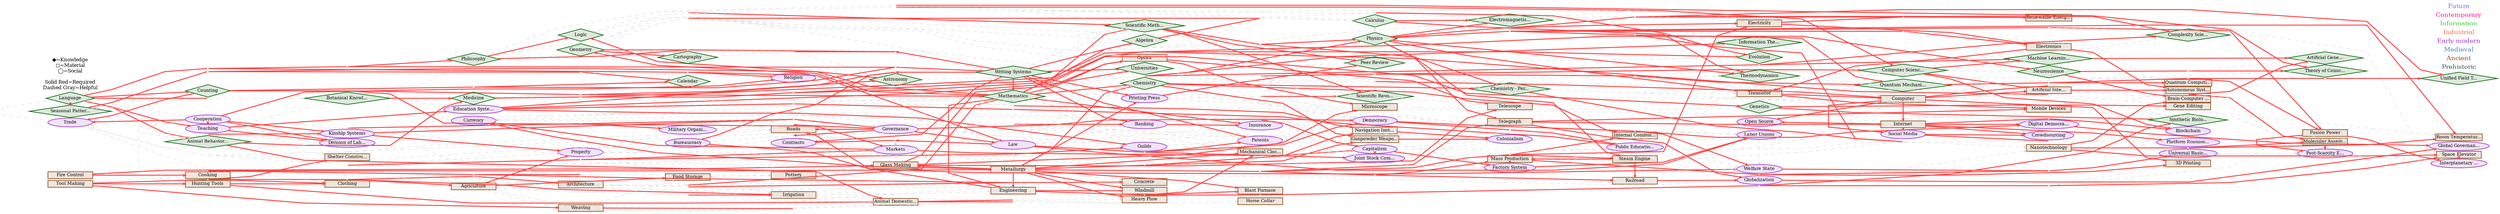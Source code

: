 digraph TechTree {
  rankdir=LR;
  ranksep=1.2;
  nodesep=0.02;
  node [fontsize=7 width=1.0 height=0.15 margin="0.01,0.01"];
  edge [arrowsize=0.3];
  concentrate=true;
  overlap=false;
  splines=polyline;

  { rank=same; "language"; "tool-making"; "trade"; "seasonal-patterns"; "fire-control"; }
  { rank=same; "cooperation"; "counting"; "hunting-tools"; "teaching"; "animal-behavior"; }
  { rank=same; "clothing"; "division-of-labor"; "botanical-knowledge"; "shelter-construction"; "kinship-systems"; }
  { rank=same; "cooking"; }
  { rank=same; "mathematics"; "metallurgy"; "law"; "writing-systems"; "engineering"; }
  { rank=same; "currency"; "philosophy"; "agriculture"; "education-systems"; "medicine"; }
  { rank=same; "glass-making"; "governance"; "astronomy"; "animal-domestication"; "markets"; }
  { rank=same; "geometry"; "architecture"; "property"; "logic"; "weaving"; }
  { rank=same; "bureaucracy"; "cartography"; "food-storage"; "military-organization"; "calendar"; }
  { rank=same; "pottery"; "religion"; "irrigation"; "contracts"; "roads"; }
  { rank=same; "concrete"; }
  { rank=same; "scientific-method"; "optics"; "printing-press"; "chemistry"; "windmill"; }
  { rank=same; "banking"; "universities"; "heavy-plow"; "guilds"; "algebra"; }
  { rank=same; "mechanical-clock"; "insurance"; "horse-collar"; "patents"; "blast-furnace"; }
  { rank=same; "physics"; "navigation-instruments"; "democracy"; "calculus"; "microscope"; }
  { rank=same; "capitalism"; "scientific-revolution"; "gunpowder-weapons"; "joint-stock-company"; "peer-review"; }
  { rank=same; "telescope"; "colonialism"; }
  { rank=same; "chemistry-periodic-table"; "mass-production"; "factory-system"; "electromagnetism"; "telegraph"; }
  { rank=same; "welfare-state"; "thermodynamics"; "electricity"; "labor-unions"; "evolution"; }
  { rank=same; "steam-engine"; "public-education"; "railroad"; "internal-combustion"; }
  { rank=same; "computer-science"; "computer"; "social-media"; "quantum-mechanics"; "internet"; }
  { rank=same; "globalization"; "genetics"; "transistor"; "open-source"; "information-theory"; }
  { rank=same; "electronics"; "crowdsourcing"; "mobile-devices"; "renewable-energy"; }
  { rank=same; "neuroscience"; "artificial-intelligence"; "digital-democracy"; "machine-learning"; "nanotechnology"; }
  { rank=same; "universal-basic-income"; "complexity-science"; "quantum-computing"; "platform-economy"; "synthetic-biology"; }
  { rank=same; "gene-editing"; "blockchain"; "3d-printing"; "autonomous-systems"; }
  { rank=same; "theory-of-consciousness"; "fusion-power"; "post-scarcity-economics"; "artificial-general-intelligence"; "molecular-assembly"; }
  { rank=same; "global-governance"; "unified-field-theory"; "space-elevator"; "interplanetary-society"; "room-temperature-superconductor"; }
  { rank=same; "brain-computer-interface"; }

  // Era labels at bottom
  "prehistoric_era" [label="Prehistoric" shape=plaintext fontsize=10 fontcolor="#2F4F4F" fontweight=bold];
  "ancient_era" [label="Ancient" shape=plaintext fontsize=10 fontcolor="#8B4513" fontweight=bold];
  "medieval_era" [label="Medieval" shape=plaintext fontsize=10 fontcolor="#4682B4" fontweight=bold];
  "early-modern_era" [label="Early modern" shape=plaintext fontsize=10 fontcolor="#9932CC" fontweight=bold];
  "industrial_era" [label="Industrial" shape=plaintext fontsize=10 fontcolor="#FF6347" fontweight=bold];
  "information_era" [label="Information" shape=plaintext fontsize=10 fontcolor="#32CD32" fontweight=bold];
  "contemporary_era" [label="Contemporary" shape=plaintext fontsize=10 fontcolor="#FF1493" fontweight=bold];
  "future_era" [label="Future" shape=plaintext fontsize=10 fontcolor="#7B68EE" fontweight=bold];
  { rank=max; "prehistoric_era"; "ancient_era"; "medieval_era"; "early-modern_era"; "industrial_era"; "information_era"; "contemporary_era"; "future_era"; }
  "writing-systems" [label="Writing Systems" shape=diamond color="#006400" fillcolor="#00640022" style=filled];
  "mathematics" [label="Mathematics" shape=diamond color="#006400" fillcolor="#00640022" style=filled];
  "calendar" [label="Calendar" shape=diamond color="#006400" fillcolor="#00640022" style=filled];
  "astronomy" [label="Astronomy" shape=diamond color="#006400" fillcolor="#00640022" style=filled];
  "geometry" [label="Geometry" shape=diamond color="#006400" fillcolor="#00640022" style=filled];
  "philosophy" [label="Philosophy" shape=diamond color="#006400" fillcolor="#00640022" style=filled];
  "logic" [label="Logic" shape=diamond color="#006400" fillcolor="#00640022" style=filled];
  "medicine" [label="Medicine" shape=diamond color="#006400" fillcolor="#00640022" style=filled];
  "cartography" [label="Cartography" shape=diamond color="#006400" fillcolor="#00640022" style=filled];
  "machine-learning" [label="Machine Learnin..." shape=diamond color="#006400" fillcolor="#00640022" style=filled];
  "complexity-science" [label="Complexity Scie..." shape=diamond color="#006400" fillcolor="#00640022" style=filled];
  "synthetic-biology" [label="Synthetic Biolo..." shape=diamond color="#006400" fillcolor="#00640022" style=filled];
  "neuroscience" [label="Neuroscience" shape=diamond color="#006400" fillcolor="#00640022" style=filled];
  "calculus" [label="Calculus" shape=diamond color="#006400" fillcolor="#00640022" style=filled];
  "physics" [label="Physics" shape=diamond color="#006400" fillcolor="#00640022" style=filled];
  "scientific-revolution" [label="Scientific Revo..." shape=diamond color="#006400" fillcolor="#00640022" style=filled];
  "peer-review" [label="Peer Review" shape=diamond color="#006400" fillcolor="#00640022" style=filled];
  "artificial-general-intelligence" [label="Artificial Gene..." shape=diamond color="#006400" fillcolor="#00640022" style=filled];
  "theory-of-consciousness" [label="Theory of Consc..." shape=diamond color="#006400" fillcolor="#00640022" style=filled];
  "unified-field-theory" [label="Unified Field T..." shape=diamond color="#006400" fillcolor="#00640022" style=filled];
  "thermodynamics" [label="Thermodynamics" shape=diamond color="#006400" fillcolor="#00640022" style=filled];
  "electromagnetism" [label="Electromagnetis..." shape=diamond color="#006400" fillcolor="#00640022" style=filled];
  "chemistry-periodic-table" [label="Chemistry - Per..." shape=diamond color="#006400" fillcolor="#00640022" style=filled];
  "evolution" [label="Evolution" shape=diamond color="#006400" fillcolor="#00640022" style=filled];
  "information-theory" [label="Information The..." shape=diamond color="#006400" fillcolor="#00640022" style=filled];
  "computer-science" [label="Computer Scienc..." shape=diamond color="#006400" fillcolor="#00640022" style=filled];
  "genetics" [label="Genetics" shape=diamond color="#006400" fillcolor="#00640022" style=filled];
  "quantum-mechanics" [label="Quantum Mechani..." shape=diamond color="#006400" fillcolor="#00640022" style=filled];
  "algebra" [label="Algebra" shape=diamond color="#006400" fillcolor="#00640022" style=filled];
  "chemistry" [label="Chemistry" shape=diamond color="#006400" fillcolor="#00640022" style=filled];
  "scientific-method" [label="Scientific Meth..." shape=diamond color="#006400" fillcolor="#00640022" style=filled];
  "universities" [label="Universities" shape=diamond color="#006400" fillcolor="#00640022" style=filled];
  "language" [label="Language" shape=diamond color="#006400" fillcolor="#00640022" style=filled];
  "counting" [label="Counting" shape=diamond color="#006400" fillcolor="#00640022" style=filled];
  "seasonal-patterns" [label="Seasonal Patter..." shape=diamond color="#006400" fillcolor="#00640022" style=filled];
  "botanical-knowledge" [label="Botanical Knowl..." shape=diamond color="#006400" fillcolor="#00640022" style=filled];
  "animal-behavior" [label="Animal Behavior..." shape=diamond color="#006400" fillcolor="#00640022" style=filled];
  "agriculture" [label="Agriculture" shape=box color="#8B4513" fillcolor="#8B451322" style=filled];
  "metallurgy" [label="Metallurgy" shape=box color="#8B4513" fillcolor="#8B451322" style=filled];
  "irrigation" [label="Irrigation" shape=box color="#8B4513" fillcolor="#8B451322" style=filled];
  "food-storage" [label="Food Storage" shape=box color="#8B4513" fillcolor="#8B451322" style=filled];
  "pottery" [label="Pottery" shape=box color="#8B4513" fillcolor="#8B451322" style=filled];
  "weaving" [label="Weaving" shape=box color="#8B4513" fillcolor="#8B451322" style=filled];
  "animal-domestication" [label="Animal Domestic..." shape=box color="#8B4513" fillcolor="#8B451322" style=filled];
  "architecture" [label="Architecture" shape=box color="#8B4513" fillcolor="#8B451322" style=filled];
  "engineering" [label="Engineering" shape=box color="#8B4513" fillcolor="#8B451322" style=filled];
  "glass-making" [label="Glass Making" shape=box color="#8B4513" fillcolor="#8B451322" style=filled];
  "concrete" [label="Concrete" shape=box color="#8B4513" fillcolor="#8B451322" style=filled];
  "roads" [label="Roads" shape=box color="#8B4513" fillcolor="#8B451322" style=filled];
  "artificial-intelligence" [label="Artificial Inte..." shape=box color="#8B4513" fillcolor="#8B451322" style=filled];
  "quantum-computing" [label="Quantum Computi..." shape=box color="#8B4513" fillcolor="#8B451322" style=filled];
  "gene-editing" [label="Gene Editing" shape=box color="#8B4513" fillcolor="#8B451322" style=filled];
  "nanotechnology" [label="Nanotechnology" shape=box color="#8B4513" fillcolor="#8B451322" style=filled];
  "3d-printing" [label="3D Printing" shape=box color="#8B4513" fillcolor="#8B451322" style=filled];
  "autonomous-systems" [label="Autonomous Syst..." shape=box color="#8B4513" fillcolor="#8B451322" style=filled];
  "gunpowder-weapons" [label="Gunpowder Weapo..." shape=box color="#8B4513" fillcolor="#8B451322" style=filled];
  "navigation-instruments" [label="Navigation Inst..." shape=box color="#8B4513" fillcolor="#8B451322" style=filled];
  "telescope" [label="Telescope" shape=box color="#8B4513" fillcolor="#8B451322" style=filled];
  "microscope" [label="Microscope" shape=box color="#8B4513" fillcolor="#8B451322" style=filled];
  "fusion-power" [label="Fusion Power" shape=box color="#8B4513" fillcolor="#8B451322" style=filled];
  "room-temperature-superconductor" [label="Room Temperatur..." shape=box color="#8B4513" fillcolor="#8B451322" style=filled];
  "brain-computer-interface" [label="Brain-Computer ..." shape=box color="#8B4513" fillcolor="#8B451322" style=filled];
  "molecular-assembly" [label="Molecular Assem..." shape=box color="#8B4513" fillcolor="#8B451322" style=filled];
  "space-elevator" [label="Space Elevator" shape=box color="#8B4513" fillcolor="#8B451322" style=filled];
  "steam-engine" [label="Steam Engine" shape=box color="#8B4513" fillcolor="#8B451322" style=filled];
  "railroad" [label="Railroad" shape=box color="#8B4513" fillcolor="#8B451322" style=filled];
  "telegraph" [label="Telegraph" shape=box color="#8B4513" fillcolor="#8B451322" style=filled];
  "electricity" [label="Electricity" shape=box color="#8B4513" fillcolor="#8B451322" style=filled];
  "internal-combustion" [label="Internal Combus..." shape=box color="#8B4513" fillcolor="#8B451322" style=filled];
  "mass-production" [label="Mass Production" shape=box color="#8B4513" fillcolor="#8B451322" style=filled];
  "electronics" [label="Electronics" shape=box color="#8B4513" fillcolor="#8B451322" style=filled];
  "transistor" [label="Transistor" shape=box color="#8B4513" fillcolor="#8B451322" style=filled];
  "computer" [label="Computer" shape=box color="#8B4513" fillcolor="#8B451322" style=filled];
  "internet" [label="Internet" shape=box color="#8B4513" fillcolor="#8B451322" style=filled];
  "mobile-devices" [label="Mobile Devices" shape=box color="#8B4513" fillcolor="#8B451322" style=filled];
  "renewable-energy" [label="Renewable Energ..." shape=box color="#8B4513" fillcolor="#8B451322" style=filled];
  "optics" [label="Optics" shape=box color="#8B4513" fillcolor="#8B451322" style=filled];
  "mechanical-clock" [label="Mechanical Cloc..." shape=box color="#8B4513" fillcolor="#8B451322" style=filled];
  "windmill" [label="Windmill" shape=box color="#8B4513" fillcolor="#8B451322" style=filled];
  "heavy-plow" [label="Heavy Plow" shape=box color="#8B4513" fillcolor="#8B451322" style=filled];
  "horse-collar" [label="Horse Collar" shape=box color="#8B4513" fillcolor="#8B451322" style=filled];
  "blast-furnace" [label="Blast Furnace" shape=box color="#8B4513" fillcolor="#8B451322" style=filled];
  "tool-making" [label="Tool Making" shape=box color="#8B4513" fillcolor="#8B451322" style=filled];
  "fire-control" [label="Fire Control" shape=box color="#8B4513" fillcolor="#8B451322" style=filled];
  "shelter-construction" [label="Shelter Constru..." shape=box color="#8B4513" fillcolor="#8B451322" style=filled];
  "hunting-tools" [label="Hunting Tools" shape=box color="#8B4513" fillcolor="#8B451322" style=filled];
  "cooking" [label="Cooking" shape=box color="#8B4513" fillcolor="#8B451322" style=filled];
  "clothing" [label="Clothing" shape=box color="#8B4513" fillcolor="#8B451322" style=filled];
  "property" [label="Property" shape=ellipse color="#9932CC" fillcolor="#9932CC22" style=filled];
  "governance" [label="Governance" shape=ellipse color="#9932CC" fillcolor="#9932CC22" style=filled];
  "law" [label="Law" shape=ellipse color="#9932CC" fillcolor="#9932CC22" style=filled];
  "markets" [label="Markets" shape=ellipse color="#9932CC" fillcolor="#9932CC22" style=filled];
  "religion" [label="Religion" shape=ellipse color="#9932CC" fillcolor="#9932CC22" style=filled];
  "bureaucracy" [label="Bureaucracy" shape=ellipse color="#9932CC" fillcolor="#9932CC22" style=filled];
  "education-systems" [label="Education Syste..." shape=ellipse color="#9932CC" fillcolor="#9932CC22" style=filled];
  "military-organization" [label="Military Organi..." shape=ellipse color="#9932CC" fillcolor="#9932CC22" style=filled];
  "currency" [label="Currency" shape=ellipse color="#9932CC" fillcolor="#9932CC22" style=filled];
  "contracts" [label="Contracts" shape=ellipse color="#9932CC" fillcolor="#9932CC22" style=filled];
  "platform-economy" [label="Platform Econom..." shape=ellipse color="#9932CC" fillcolor="#9932CC22" style=filled];
  "blockchain" [label="Blockchain" shape=ellipse color="#9932CC" fillcolor="#9932CC22" style=filled];
  "universal-basic-income" [label="Universal Basic..." shape=ellipse color="#9932CC" fillcolor="#9932CC22" style=filled];
  "digital-democracy" [label="Digital Democra..." shape=ellipse color="#9932CC" fillcolor="#9932CC22" style=filled];
  "capitalism" [label="Capitalism" shape=ellipse color="#9932CC" fillcolor="#9932CC22" style=filled];
  "joint-stock-company" [label="Joint Stock Com..." shape=ellipse color="#9932CC" fillcolor="#9932CC22" style=filled];
  "democracy" [label="Democracy" shape=ellipse color="#9932CC" fillcolor="#9932CC22" style=filled];
  "colonialism" [label="Colonialism" shape=ellipse color="#9932CC" fillcolor="#9932CC22" style=filled];
  "post-scarcity-economics" [label="Post-Scarcity E..." shape=ellipse color="#9932CC" fillcolor="#9932CC22" style=filled];
  "global-governance" [label="Global Governan..." shape=ellipse color="#9932CC" fillcolor="#9932CC22" style=filled];
  "interplanetary-society" [label="Interplanetary ..." shape=ellipse color="#9932CC" fillcolor="#9932CC22" style=filled];
  "factory-system" [label="Factory System" shape=ellipse color="#9932CC" fillcolor="#9932CC22" style=filled];
  "labor-unions" [label="Labor Unions" shape=ellipse color="#9932CC" fillcolor="#9932CC22" style=filled];
  "public-education" [label="Public Educatio..." shape=ellipse color="#9932CC" fillcolor="#9932CC22" style=filled];
  "welfare-state" [label="Welfare State" shape=ellipse color="#9932CC" fillcolor="#9932CC22" style=filled];
  "globalization" [label="Globalization" shape=ellipse color="#9932CC" fillcolor="#9932CC22" style=filled];
  "social-media" [label="Social Media" shape=ellipse color="#9932CC" fillcolor="#9932CC22" style=filled];
  "open-source" [label="Open Source" shape=ellipse color="#9932CC" fillcolor="#9932CC22" style=filled];
  "crowdsourcing" [label="Crowdsourcing" shape=ellipse color="#9932CC" fillcolor="#9932CC22" style=filled];
  "banking" [label="Banking" shape=ellipse color="#9932CC" fillcolor="#9932CC22" style=filled];
  "guilds" [label="Guilds" shape=ellipse color="#9932CC" fillcolor="#9932CC22" style=filled];
  "patents" [label="Patents" shape=ellipse color="#9932CC" fillcolor="#9932CC22" style=filled];
  "insurance" [label="Insurance" shape=ellipse color="#9932CC" fillcolor="#9932CC22" style=filled];
  "printing-press" [label="Printing Press" shape=ellipse color="#9932CC" fillcolor="#9932CC22" style=filled];
  "cooperation" [label="Cooperation" shape=ellipse color="#9932CC" fillcolor="#9932CC22" style=filled];
  "teaching" [label="Teaching" shape=ellipse color="#9932CC" fillcolor="#9932CC22" style=filled];
  "division-of-labor" [label="Division of Lab..." shape=ellipse color="#9932CC" fillcolor="#9932CC22" style=filled];
  "trade" [label="Trade" shape=ellipse color="#9932CC" fillcolor="#9932CC22" style=filled];
  "kinship-systems" [label="Kinship Systems" shape=ellipse color="#9932CC" fillcolor="#9932CC22" style=filled];

  // Dependencies (hard only for clarity)
  "language" -> "writing-systems" [color="#FF4444" style=solid penwidth=1.5 weight=4];
  "counting" -> "writing-systems" [color="#FF4444" style=solid penwidth=1.5 weight=4];
  "counting" -> "mathematics" [color="#FF4444" style=solid penwidth=1.5 weight=4];
  "writing-systems" -> "mathematics" [color="#FF4444" style=solid penwidth=1.5 weight=10];
  "seasonal-patterns" -> "calendar" [color="#FF4444" style=solid penwidth=1.5 weight=4];
  "counting" -> "calendar" [color="#FF4444" style=solid penwidth=1.5 weight=4];
  "seasonal-patterns" -> "astronomy" [color="#FF4444" style=solid penwidth=1.5 weight=4];
  "counting" -> "astronomy" [color="#FF4444" style=solid penwidth=1.5 weight=4];
  "mathematics" -> "geometry" [color="#FF4444" style=solid penwidth=1.5 weight=10];
  "writing-systems" -> "geometry" [color="#FF4444" style=solid penwidth=1.5 weight=10];
  "language" -> "philosophy" [color="#FF4444" style=solid penwidth=1.5 weight=4];
  "writing-systems" -> "philosophy" [color="#FF4444" style=solid penwidth=1.5 weight=10];
  "philosophy" -> "logic" [color="#FF4444" style=solid penwidth=1.5 weight=10];
  "mathematics" -> "logic" [color="#FF4444" style=solid penwidth=1.5 weight=10];
  "writing-systems" -> "logic" [color="#CCCCCC" style=dashed penwidth=0.5 arrowsize=0.3 weight=0.5];
  "botanical-knowledge" -> "medicine" [color="#FF4444" style=solid penwidth=1.5 weight=4];
  "animal-behavior" -> "medicine" [color="#FF4444" style=solid penwidth=1.5 weight=4];
  "writing-systems" -> "medicine" [color="#CCCCCC" style=dashed penwidth=0.5 arrowsize=0.3 weight=0.5];
  "writing-systems" -> "cartography" [color="#FF4444" style=solid penwidth=1.5 weight=10];
  "geometry" -> "cartography" [color="#FF4444" style=solid penwidth=1.5 weight=10];
  "astronomy" -> "cartography" [color="#CCCCCC" style=dashed penwidth=0.5 arrowsize=0.3 weight=0.5];
  "computer-science" -> "machine-learning" [color="#FF4444" style=solid penwidth=1.5 weight=4];
  "mathematics" -> "machine-learning" [color="#FF4444" style=solid penwidth=1.5 weight=1];
  "artificial-intelligence" -> "machine-learning" [color="#CCCCCC" style=dashed penwidth=0.5 arrowsize=0.3 weight=0.5];
  "mathematics" -> "complexity-science" [color="#FF4444" style=solid penwidth=1.5 weight=1];
  "physics" -> "complexity-science" [color="#FF4444" style=solid penwidth=1.5 weight=2];
  "computer-science" -> "complexity-science" [color="#CCCCCC" style=dashed penwidth=0.5 arrowsize=0.3 weight=0.5];
  "genetics" -> "synthetic-biology" [color="#FF4444" style=solid penwidth=1.5 weight=4];
  "engineering" -> "synthetic-biology" [color="#FF4444" style=solid penwidth=1.5 weight=1];
  "computer-science" -> "synthetic-biology" [color="#CCCCCC" style=dashed penwidth=0.5 arrowsize=0.3 weight=0.5];
  "medicine" -> "neuroscience" [color="#FF4444" style=solid penwidth=1.5 weight=1];
  "computer-science" -> "neuroscience" [color="#CCCCCC" style=dashed penwidth=0.5 arrowsize=0.3 weight=0.5];
  "algebra" -> "calculus" [color="#FF4444" style=solid penwidth=1.5 weight=4];
  "geometry" -> "calculus" [color="#FF4444" style=solid penwidth=1.5 weight=3];
  "physics" -> "calculus" [color="#CCCCCC" style=dashed penwidth=0.5 arrowsize=0.3 weight=0.5];
  "astronomy" -> "calculus" [color="#CCCCCC" style=dashed penwidth=0.5 arrowsize=0.3 weight=0.5];
  "philosophy" -> "calculus" [color="#CCCCCC" style=dashed penwidth=0.5 arrowsize=0.3 weight=0.5];
  "mathematics" -> "physics" [color="#FF4444" style=solid penwidth=1.5 weight=3];
  "scientific-method" -> "physics" [color="#FF4444" style=solid penwidth=1.5 weight=4];
  "astronomy" -> "physics" [color="#CCCCCC" style=dashed penwidth=0.5 arrowsize=0.3 weight=0.5];
  "engineering" -> "physics" [color="#CCCCCC" style=dashed penwidth=0.5 arrowsize=0.3 weight=0.5];
  "optics" -> "physics" [color="#CCCCCC" style=dashed penwidth=0.5 arrowsize=0.3 weight=0.5];
  "scientific-method" -> "scientific-revolution" [color="#FF4444" style=solid penwidth=1.5 weight=4];
  "mathematics" -> "scientific-revolution" [color="#FF4444" style=solid penwidth=1.5 weight=3];
  "printing-press" -> "scientific-revolution" [color="#CCCCCC" style=dashed penwidth=0.5 arrowsize=0.3 weight=0.5];
  "universities" -> "scientific-revolution" [color="#CCCCCC" style=dashed penwidth=0.5 arrowsize=0.3 weight=0.5];
  "telescope" -> "scientific-revolution" [color="#CCCCCC" style=dashed penwidth=0.5 arrowsize=0.3 weight=0.5];
  "scientific-method" -> "peer-review" [color="#FF4444" style=solid penwidth=1.5 weight=4];
  "printing-press" -> "peer-review" [color="#FF4444" style=solid penwidth=1.5 weight=4];
  "universities" -> "peer-review" [color="#CCCCCC" style=dashed penwidth=0.5 arrowsize=0.3 weight=0.5];
  "scientific-revolution" -> "peer-review" [color="#CCCCCC" style=dashed penwidth=0.5 arrowsize=0.3 weight=0.5];
  "artificial-intelligence" -> "artificial-general-intelligence" [color="#FF4444" style=solid penwidth=1.5 weight=4];
  "machine-learning" -> "artificial-general-intelligence" [color="#FF4444" style=solid penwidth=1.5 weight=4];
  "neuroscience" -> "artificial-general-intelligence" [color="#CCCCCC" style=dashed penwidth=0.5 arrowsize=0.3 weight=0.5];
  "neuroscience" -> "theory-of-consciousness" [color="#FF4444" style=solid penwidth=1.5 weight=4];
  "philosophy" -> "theory-of-consciousness" [color="#FF4444" style=solid penwidth=1.5 weight=1];
  "artificial-intelligence" -> "theory-of-consciousness" [color="#CCCCCC" style=dashed penwidth=0.5 arrowsize=0.3 weight=0.5];
  "quantum-mechanics" -> "theory-of-consciousness" [color="#CCCCCC" style=dashed penwidth=0.5 arrowsize=0.3 weight=0.5];
  "physics" -> "unified-field-theory" [color="#FF4444" style=solid penwidth=1.5 weight=1];
  "quantum-mechanics" -> "unified-field-theory" [color="#FF4444" style=solid penwidth=1.5 weight=3];
  "mathematics" -> "unified-field-theory" [color="#CCCCCC" style=dashed penwidth=0.5 arrowsize=0.3 weight=0.5];
  "physics" -> "thermodynamics" [color="#FF4444" style=solid penwidth=1.5 weight=4];
  "calculus" -> "thermodynamics" [color="#FF4444" style=solid penwidth=1.5 weight=4];
  "steam-engine" -> "thermodynamics" [color="#CCCCCC" style=dashed penwidth=0.5 arrowsize=0.3 weight=0.5];
  "chemistry" -> "thermodynamics" [color="#CCCCCC" style=dashed penwidth=0.5 arrowsize=0.3 weight=0.5];
  "physics" -> "electromagnetism" [color="#FF4444" style=solid penwidth=1.5 weight=4];
  "calculus" -> "electromagnetism" [color="#FF4444" style=solid penwidth=1.5 weight=4];
  "electricity" -> "electromagnetism" [color="#CCCCCC" style=dashed penwidth=0.5 arrowsize=0.3 weight=0.5];
  "chemistry" -> "electromagnetism" [color="#CCCCCC" style=dashed penwidth=0.5 arrowsize=0.3 weight=0.5];
  "scientific-method" -> "electromagnetism" [color="#CCCCCC" style=dashed penwidth=0.5 arrowsize=0.3 weight=0.5];
  "chemistry" -> "chemistry-periodic-table" [color="#FF4444" style=solid penwidth=1.5 weight=3];
  "scientific-method" -> "chemistry-periodic-table" [color="#FF4444" style=solid penwidth=1.5 weight=3];
  "mathematics" -> "chemistry-periodic-table" [color="#CCCCCC" style=dashed penwidth=0.5 arrowsize=0.3 weight=0.5];
  "physics" -> "chemistry-periodic-table" [color="#CCCCCC" style=dashed penwidth=0.5 arrowsize=0.3 weight=0.5];
  "scientific-method" -> "evolution" [color="#FF4444" style=solid penwidth=1.5 weight=3];
  "medicine" -> "evolution" [color="#FF4444" style=solid penwidth=1.5 weight=2];
  "peer-review" -> "evolution" [color="#CCCCCC" style=dashed penwidth=0.5 arrowsize=0.3 weight=0.5];
  "mathematics" -> "information-theory" [color="#FF4444" style=solid penwidth=1.5 weight=1];
  "logic" -> "information-theory" [color="#CCCCCC" style=dashed penwidth=0.5 arrowsize=0.3 weight=0.5];
  "mathematics" -> "computer-science" [color="#FF4444" style=solid penwidth=1.5 weight=1];
  "logic" -> "computer-science" [color="#FF4444" style=solid penwidth=1.5 weight=1];
  "computer" -> "computer-science" [color="#CCCCCC" style=dashed penwidth=0.5 arrowsize=0.3 weight=0.5];
  "medicine" -> "genetics" [color="#FF4444" style=solid penwidth=1.5 weight=1];
  "microscope" -> "genetics" [color="#CCCCCC" style=dashed penwidth=0.5 arrowsize=0.3 weight=0.5];
  "physics" -> "quantum-mechanics" [color="#FF4444" style=solid penwidth=1.5 weight=3];
  "mathematics" -> "quantum-mechanics" [color="#FF4444" style=solid penwidth=1.5 weight=1];
  "thermodynamics" -> "quantum-mechanics" [color="#CCCCCC" style=dashed penwidth=0.5 arrowsize=0.3 weight=0.5];
  "mathematics" -> "algebra" [color="#FF4444" style=solid penwidth=1.5 weight=4];
  "writing-systems" -> "algebra" [color="#FF4444" style=solid penwidth=1.5 weight=4];
  "geometry" -> "algebra" [color="#CCCCCC" style=dashed penwidth=0.5 arrowsize=0.3 weight=0.5];
  "philosophy" -> "algebra" [color="#CCCCCC" style=dashed penwidth=0.5 arrowsize=0.3 weight=0.5];
  "mathematics" -> "chemistry" [color="#FF4444" style=solid penwidth=1.5 weight=4];
  "metallurgy" -> "chemistry" [color="#FF4444" style=solid penwidth=1.5 weight=4];
  "glass-making" -> "chemistry" [color="#CCCCCC" style=dashed penwidth=0.5 arrowsize=0.3 weight=0.5];
  "medicine" -> "chemistry" [color="#CCCCCC" style=dashed penwidth=0.5 arrowsize=0.3 weight=0.5];
  "philosophy" -> "chemistry" [color="#CCCCCC" style=dashed penwidth=0.5 arrowsize=0.3 weight=0.5];
  "philosophy" -> "scientific-method" [color="#FF4444" style=solid penwidth=1.5 weight=4];
  "mathematics" -> "scientific-method" [color="#FF4444" style=solid penwidth=1.5 weight=4];
  "logic" -> "scientific-method" [color="#CCCCCC" style=dashed penwidth=0.5 arrowsize=0.3 weight=0.5];
  "writing-systems" -> "scientific-method" [color="#CCCCCC" style=dashed penwidth=0.5 arrowsize=0.3 weight=0.5];
  "optics" -> "scientific-method" [color="#CCCCCC" style=dashed penwidth=0.5 arrowsize=0.3 weight=0.5];
  "education-systems" -> "universities" [color="#FF4444" style=solid penwidth=1.5 weight=4];
  "writing-systems" -> "universities" [color="#FF4444" style=solid penwidth=1.5 weight=4];
  "philosophy" -> "universities" [color="#CCCCCC" style=dashed penwidth=0.5 arrowsize=0.3 weight=0.5];
  "law" -> "universities" [color="#CCCCCC" style=dashed penwidth=0.5 arrowsize=0.3 weight=0.5];
  "mathematics" -> "universities" [color="#CCCCCC" style=dashed penwidth=0.5 arrowsize=0.3 weight=0.5];
  "cooperation" -> "language" [color="#CCCCCC" style=dashed penwidth=0.5 arrowsize=0.3 weight=0.5];
  "language" -> "counting" [color="#FF4444" style=solid penwidth=1.5 weight=10];
  "language" -> "seasonal-patterns" [color="#FF4444" style=solid penwidth=1.5 weight=10];
  "counting" -> "seasonal-patterns" [color="#CCCCCC" style=dashed penwidth=0.5 arrowsize=0.3 weight=0.5];
  "language" -> "botanical-knowledge" [color="#FF4444" style=solid penwidth=1.5 weight=10];
  "teaching" -> "botanical-knowledge" [color="#CCCCCC" style=dashed penwidth=0.5 arrowsize=0.3 weight=0.5];
  "seasonal-patterns" -> "botanical-knowledge" [color="#CCCCCC" style=dashed penwidth=0.5 arrowsize=0.3 weight=0.5];
  "language" -> "animal-behavior" [color="#FF4444" style=solid penwidth=1.5 weight=10];
  "cooperation" -> "animal-behavior" [color="#CCCCCC" style=dashed penwidth=0.5 arrowsize=0.3 weight=0.5];
  "seasonal-patterns" -> "animal-behavior" [color="#CCCCCC" style=dashed penwidth=0.5 arrowsize=0.3 weight=0.5];
  "tool-making" -> "agriculture" [color="#FF4444" style=solid penwidth=1.5 weight=4];
  "fire-control" -> "metallurgy" [color="#FF4444" style=solid penwidth=1.5 weight=4];
  "agriculture" -> "irrigation" [color="#FF4444" style=solid penwidth=1.5 weight=10];
  "tool-making" -> "irrigation" [color="#FF4444" style=solid penwidth=1.5 weight=4];
  "cooperation" -> "irrigation" [color="#CCCCCC" style=dashed penwidth=0.5 arrowsize=0.3 weight=0.5];
  "agriculture" -> "food-storage" [color="#FF4444" style=solid penwidth=1.5 weight=10];
  "pottery" -> "food-storage" [color="#CCCCCC" style=dashed penwidth=0.5 arrowsize=0.3 weight=0.5];
  "weaving" -> "food-storage" [color="#CCCCCC" style=dashed penwidth=0.5 arrowsize=0.3 weight=0.5];
  "fire-control" -> "pottery" [color="#FF4444" style=solid penwidth=1.5 weight=4];
  "tool-making" -> "pottery" [color="#CCCCCC" style=dashed penwidth=0.5 arrowsize=0.3 weight=0.5];
  "tool-making" -> "weaving" [color="#FF4444" style=solid penwidth=1.5 weight=4];
  "agriculture" -> "weaving" [color="#CCCCCC" style=dashed penwidth=0.5 arrowsize=0.3 weight=0.5];
  "animal-domestication" -> "weaving" [color="#CCCCCC" style=dashed penwidth=0.5 arrowsize=0.3 weight=0.5];
  "hunting-tools" -> "animal-domestication" [color="#FF4444" style=solid penwidth=1.5 weight=4];
  "animal-behavior" -> "animal-domestication" [color="#FF4444" style=solid penwidth=1.5 weight=4];
  "agriculture" -> "animal-domestication" [color="#CCCCCC" style=dashed penwidth=0.5 arrowsize=0.3 weight=0.5];
  "cooperation" -> "animal-domestication" [color="#CCCCCC" style=dashed penwidth=0.5 arrowsize=0.3 weight=0.5];
  "tool-making" -> "architecture" [color="#FF4444" style=solid penwidth=1.5 weight=4];
  "mathematics" -> "architecture" [color="#FF4444" style=solid penwidth=1.5 weight=10];
  "metallurgy" -> "architecture" [color="#CCCCCC" style=dashed penwidth=0.5 arrowsize=0.3 weight=0.5];
  "mathematics" -> "engineering" [color="#FF4444" style=solid penwidth=1.5 weight=10];
  "metallurgy" -> "engineering" [color="#FF4444" style=solid penwidth=1.5 weight=10];
  "architecture" -> "engineering" [color="#CCCCCC" style=dashed penwidth=0.5 arrowsize=0.3 weight=0.5];
  "irrigation" -> "engineering" [color="#CCCCCC" style=dashed penwidth=0.5 arrowsize=0.3 weight=0.5];
  "fire-control" -> "glass-making" [color="#FF4444" style=solid penwidth=1.5 weight=4];
  "metallurgy" -> "glass-making" [color="#FF4444" style=solid penwidth=1.5 weight=10];
  "pottery" -> "glass-making" [color="#CCCCCC" style=dashed penwidth=0.5 arrowsize=0.3 weight=0.5];
  "trade" -> "glass-making" [color="#CCCCCC" style=dashed penwidth=0.5 arrowsize=0.3 weight=0.5];
  "architecture" -> "concrete" [color="#FF4444" style=solid penwidth=1.5 weight=10];
  "fire-control" -> "concrete" [color="#FF4444" style=solid penwidth=1.5 weight=4];
  "metallurgy" -> "concrete" [color="#CCCCCC" style=dashed penwidth=0.5 arrowsize=0.3 weight=0.5];
  "engineering" -> "roads" [color="#FF4444" style=solid penwidth=1.5 weight=10];
  "governance" -> "roads" [color="#FF4444" style=solid penwidth=1.5 weight=10];
  "trade" -> "roads" [color="#CCCCCC" style=dashed penwidth=0.5 arrowsize=0.3 weight=0.5];
  "military-organization" -> "roads" [color="#CCCCCC" style=dashed penwidth=0.5 arrowsize=0.3 weight=0.5];
  "computer" -> "artificial-intelligence" [color="#FF4444" style=solid penwidth=1.5 weight=4];
  "computer-science" -> "artificial-intelligence" [color="#FF4444" style=solid penwidth=1.5 weight=4];
  "mathematics" -> "artificial-intelligence" [color="#CCCCCC" style=dashed penwidth=0.5 arrowsize=0.3 weight=0.5];
  "quantum-mechanics" -> "quantum-computing" [color="#FF4444" style=solid penwidth=1.5 weight=4];
  "computer" -> "quantum-computing" [color="#FF4444" style=solid penwidth=1.5 weight=4];
  "physics" -> "quantum-computing" [color="#CCCCCC" style=dashed penwidth=0.5 arrowsize=0.3 weight=0.5];
  "mathematics" -> "quantum-computing" [color="#CCCCCC" style=dashed penwidth=0.5 arrowsize=0.3 weight=0.5];
  "genetics" -> "gene-editing" [color="#FF4444" style=solid penwidth=1.5 weight=4];
  "medicine" -> "gene-editing" [color="#FF4444" style=solid penwidth=1.5 weight=1];
  "computer" -> "gene-editing" [color="#CCCCCC" style=dashed penwidth=0.5 arrowsize=0.3 weight=0.5];
  "physics" -> "nanotechnology" [color="#FF4444" style=solid penwidth=1.5 weight=2];
  "chemistry-periodic-table" -> "nanotechnology" [color="#FF4444" style=solid penwidth=1.5 weight=3];
  "engineering" -> "nanotechnology" [color="#CCCCCC" style=dashed penwidth=0.5 arrowsize=0.3 weight=0.5];
  "mass-production" -> "nanotechnology" [color="#CCCCCC" style=dashed penwidth=0.5 arrowsize=0.3 weight=0.5];
  "computer" -> "3d-printing" [color="#FF4444" style=solid penwidth=1.5 weight=4];
  "mass-production" -> "3d-printing" [color="#FF4444" style=solid penwidth=1.5 weight=3];
  "engineering" -> "3d-printing" [color="#CCCCCC" style=dashed penwidth=0.5 arrowsize=0.3 weight=0.5];
  "artificial-intelligence" -> "autonomous-systems" [color="#FF4444" style=solid penwidth=1.5 weight=10];
  "electronics" -> "autonomous-systems" [color="#FF4444" style=solid penwidth=1.5 weight=4];
  "navigation-instruments" -> "autonomous-systems" [color="#CCCCCC" style=dashed penwidth=0.5 arrowsize=0.3 weight=0.5];
  "metallurgy" -> "gunpowder-weapons" [color="#FF4444" style=solid penwidth=1.5 weight=3];
  "chemistry" -> "gunpowder-weapons" [color="#FF4444" style=solid penwidth=1.5 weight=4];
  "metallurgy" -> "navigation-instruments" [color="#FF4444" style=solid penwidth=1.5 weight=3];
  "astronomy" -> "navigation-instruments" [color="#FF4444" style=solid penwidth=1.5 weight=3];
  "optics" -> "telescope" [color="#FF4444" style=solid penwidth=1.5 weight=4];
  "glass-making" -> "telescope" [color="#FF4444" style=solid penwidth=1.5 weight=3];
  "optics" -> "microscope" [color="#FF4444" style=solid penwidth=1.5 weight=4];
  "glass-making" -> "microscope" [color="#FF4444" style=solid penwidth=1.5 weight=3];
  "physics" -> "fusion-power" [color="#FF4444" style=solid penwidth=1.5 weight=1];
  "quantum-mechanics" -> "fusion-power" [color="#FF4444" style=solid penwidth=1.5 weight=3];
  "engineering" -> "fusion-power" [color="#CCCCCC" style=dashed penwidth=0.5 arrowsize=0.3 weight=0.5];
  "physics" -> "room-temperature-superconductor" [color="#FF4444" style=solid penwidth=1.5 weight=1];
  "nanotechnology" -> "room-temperature-superconductor" [color="#FF4444" style=solid penwidth=1.5 weight=4];
  "chemistry-periodic-table" -> "room-temperature-superconductor" [color="#CCCCCC" style=dashed penwidth=0.5 arrowsize=0.3 weight=0.5];
  "neuroscience" -> "brain-computer-interface" [color="#FF4444" style=solid penwidth=1.5 weight=4];
  "nanotechnology" -> "brain-computer-interface" [color="#FF4444" style=solid penwidth=1.5 weight=4];
  "artificial-intelligence" -> "brain-computer-interface" [color="#CCCCCC" style=dashed penwidth=0.5 arrowsize=0.3 weight=0.5];
  "nanotechnology" -> "molecular-assembly" [color="#FF4444" style=solid penwidth=1.5 weight=4];
  "artificial-intelligence" -> "molecular-assembly" [color="#FF4444" style=solid penwidth=1.5 weight=4];
  "chemistry-periodic-table" -> "molecular-assembly" [color="#CCCCCC" style=dashed penwidth=0.5 arrowsize=0.3 weight=0.5];
  "nanotechnology" -> "space-elevator" [color="#FF4444" style=solid penwidth=1.5 weight=4];
  "engineering" -> "space-elevator" [color="#FF4444" style=solid penwidth=1.5 weight=1];
  "physics" -> "space-elevator" [color="#CCCCCC" style=dashed penwidth=0.5 arrowsize=0.3 weight=0.5];
  "metallurgy" -> "steam-engine" [color="#FF4444" style=solid penwidth=1.5 weight=2];
  "physics" -> "steam-engine" [color="#FF4444" style=solid penwidth=1.5 weight=4];
  "steam-engine" -> "railroad" [color="#FF4444" style=solid penwidth=1.5 weight=10];
  "metallurgy" -> "railroad" [color="#FF4444" style=solid penwidth=1.5 weight=2];
  "physics" -> "telegraph" [color="#FF4444" style=solid penwidth=1.5 weight=4];
  "metallurgy" -> "telegraph" [color="#FF4444" style=solid penwidth=1.5 weight=2];
  "physics" -> "electricity" [color="#FF4444" style=solid penwidth=1.5 weight=4];
  "metallurgy" -> "electricity" [color="#FF4444" style=solid penwidth=1.5 weight=2];
  "chemistry" -> "internal-combustion" [color="#FF4444" style=solid penwidth=1.5 weight=3];
  "metallurgy" -> "internal-combustion" [color="#FF4444" style=solid penwidth=1.5 weight=2];
  "steam-engine" -> "mass-production" [color="#FF4444" style=solid penwidth=1.5 weight=10];
  "metallurgy" -> "mass-production" [color="#FF4444" style=solid penwidth=1.5 weight=2];
  "electricity" -> "electronics" [color="#FF4444" style=solid penwidth=1.5 weight=4];
  "physics" -> "electronics" [color="#FF4444" style=solid penwidth=1.5 weight=3];
  "electronics" -> "transistor" [color="#FF4444" style=solid penwidth=1.5 weight=10];
  "physics" -> "transistor" [color="#FF4444" style=solid penwidth=1.5 weight=3];
  "chemistry-periodic-table" -> "transistor" [color="#CCCCCC" style=dashed penwidth=0.5 arrowsize=0.3 weight=0.5];
  "quantum-mechanics" -> "transistor" [color="#CCCCCC" style=dashed penwidth=0.5 arrowsize=0.3 weight=0.5];
  "mass-production" -> "transistor" [color="#CCCCCC" style=dashed penwidth=0.5 arrowsize=0.3 weight=0.5];
  "transistor" -> "computer" [color="#FF4444" style=solid penwidth=1.5 weight=10];
  "mathematics" -> "computer" [color="#FF4444" style=solid penwidth=1.5 weight=1];
  "logic" -> "computer" [color="#CCCCCC" style=dashed penwidth=0.5 arrowsize=0.3 weight=0.5];
  "electromagnetism" -> "computer" [color="#CCCCCC" style=dashed penwidth=0.5 arrowsize=0.3 weight=0.5];
  "information-theory" -> "computer" [color="#CCCCCC" style=dashed penwidth=0.5 arrowsize=0.3 weight=0.5];
  "mass-production" -> "computer" [color="#CCCCCC" style=dashed penwidth=0.5 arrowsize=0.3 weight=0.5];
  "computer" -> "internet" [color="#FF4444" style=solid penwidth=1.5 weight=10];
  "telegraph" -> "internet" [color="#FF4444" style=solid penwidth=1.5 weight=4];
  "transistor" -> "mobile-devices" [color="#FF4444" style=solid penwidth=1.5 weight=10];
  "telegraph" -> "mobile-devices" [color="#FF4444" style=solid penwidth=1.5 weight=4];
  "electricity" -> "renewable-energy" [color="#FF4444" style=solid penwidth=1.5 weight=4];
  "physics" -> "renewable-energy" [color="#FF4444" style=solid penwidth=1.5 weight=3];
  "glass-making" -> "optics" [color="#FF4444" style=solid penwidth=1.5 weight=4];
  "mathematics" -> "optics" [color="#FF4444" style=solid penwidth=1.5 weight=4];
  "geometry" -> "optics" [color="#CCCCCC" style=dashed penwidth=0.5 arrowsize=0.3 weight=0.5];
  "philosophy" -> "optics" [color="#CCCCCC" style=dashed penwidth=0.5 arrowsize=0.3 weight=0.5];
  "metallurgy" -> "mechanical-clock" [color="#FF4444" style=solid penwidth=1.5 weight=4];
  "engineering" -> "mechanical-clock" [color="#FF4444" style=solid penwidth=1.5 weight=4];
  "mathematics" -> "mechanical-clock" [color="#CCCCCC" style=dashed penwidth=0.5 arrowsize=0.3 weight=0.5];
  "astronomy" -> "mechanical-clock" [color="#CCCCCC" style=dashed penwidth=0.5 arrowsize=0.3 weight=0.5];
  "engineering" -> "windmill" [color="#FF4444" style=solid penwidth=1.5 weight=4];
  "metallurgy" -> "windmill" [color="#FF4444" style=solid penwidth=1.5 weight=4];
  "agriculture" -> "windmill" [color="#CCCCCC" style=dashed penwidth=0.5 arrowsize=0.3 weight=0.5];
  "trade" -> "windmill" [color="#CCCCCC" style=dashed penwidth=0.5 arrowsize=0.3 weight=0.5];
  "metallurgy" -> "heavy-plow" [color="#FF4444" style=solid penwidth=1.5 weight=4];
  "animal-domestication" -> "heavy-plow" [color="#FF4444" style=solid penwidth=1.5 weight=4];
  "agriculture" -> "heavy-plow" [color="#CCCCCC" style=dashed penwidth=0.5 arrowsize=0.3 weight=0.5];
  "engineering" -> "heavy-plow" [color="#CCCCCC" style=dashed penwidth=0.5 arrowsize=0.3 weight=0.5];
  "animal-domestication" -> "horse-collar" [color="#FF4444" style=solid penwidth=1.5 weight=4];
  "weaving" -> "horse-collar" [color="#FF4444" style=solid penwidth=1.5 weight=4];
  "agriculture" -> "horse-collar" [color="#CCCCCC" style=dashed penwidth=0.5 arrowsize=0.3 weight=0.5];
  "trade" -> "horse-collar" [color="#CCCCCC" style=dashed penwidth=0.5 arrowsize=0.3 weight=0.5];
  "metallurgy" -> "blast-furnace" [color="#FF4444" style=solid penwidth=1.5 weight=4];
  "engineering" -> "blast-furnace" [color="#FF4444" style=solid penwidth=1.5 weight=4];
  "windmill" -> "blast-furnace" [color="#CCCCCC" style=dashed penwidth=0.5 arrowsize=0.3 weight=0.5];
  "tool-making" -> "shelter-construction" [color="#FF4444" style=solid penwidth=1.5 weight=10];
  "cooperation" -> "shelter-construction" [color="#CCCCCC" style=dashed penwidth=0.5 arrowsize=0.3 weight=0.5];
  "tool-making" -> "hunting-tools" [color="#FF4444" style=solid penwidth=1.5 weight=10];
  "cooperation" -> "hunting-tools" [color="#CCCCCC" style=dashed penwidth=0.5 arrowsize=0.3 weight=0.5];
  "fire-control" -> "cooking" [color="#FF4444" style=solid penwidth=1.5 weight=10];
  "tool-making" -> "cooking" [color="#CCCCCC" style=dashed penwidth=0.5 arrowsize=0.3 weight=0.5];
  "tool-making" -> "clothing" [color="#FF4444" style=solid penwidth=1.5 weight=10];
  "hunting-tools" -> "clothing" [color="#FF4444" style=solid penwidth=1.5 weight=10];
  "fire-control" -> "clothing" [color="#CCCCCC" style=dashed penwidth=0.5 arrowsize=0.3 weight=0.5];
  "agriculture" -> "property" [color="#FF4444" style=solid penwidth=1.5 weight=10];
  "kinship-systems" -> "property" [color="#FF4444" style=solid penwidth=1.5 weight=4];
  "trade" -> "property" [color="#CCCCCC" style=dashed penwidth=0.5 arrowsize=0.3 weight=0.5];
  "food-storage" -> "property" [color="#CCCCCC" style=dashed penwidth=0.5 arrowsize=0.3 weight=0.5];
  "kinship-systems" -> "governance" [color="#FF4444" style=solid penwidth=1.5 weight=4];
  "cooperation" -> "governance" [color="#FF4444" style=solid penwidth=1.5 weight=4];
  "property" -> "governance" [color="#CCCCCC" style=dashed penwidth=0.5 arrowsize=0.3 weight=0.5];
  "trade" -> "governance" [color="#CCCCCC" style=dashed penwidth=0.5 arrowsize=0.3 weight=0.5];
  "governance" -> "law" [color="#FF4444" style=solid penwidth=1.5 weight=10];
  "language" -> "law" [color="#FF4444" style=solid penwidth=1.5 weight=4];
  "writing-systems" -> "law" [color="#CCCCCC" style=dashed penwidth=0.5 arrowsize=0.3 weight=0.5];
  "property" -> "law" [color="#CCCCCC" style=dashed penwidth=0.5 arrowsize=0.3 weight=0.5];
  "trade" -> "markets" [color="#FF4444" style=solid penwidth=1.5 weight=4];
  "counting" -> "markets" [color="#FF4444" style=solid penwidth=1.5 weight=4];
  "property" -> "markets" [color="#CCCCCC" style=dashed penwidth=0.5 arrowsize=0.3 weight=0.5];
  "governance" -> "markets" [color="#CCCCCC" style=dashed penwidth=0.5 arrowsize=0.3 weight=0.5];
  "language" -> "religion" [color="#FF4444" style=solid penwidth=1.5 weight=4];
  "cooperation" -> "religion" [color="#FF4444" style=solid penwidth=1.5 weight=4];
  "seasonal-patterns" -> "religion" [color="#CCCCCC" style=dashed penwidth=0.5 arrowsize=0.3 weight=0.5];
  "governance" -> "bureaucracy" [color="#FF4444" style=solid penwidth=1.5 weight=10];
  "writing-systems" -> "bureaucracy" [color="#FF4444" style=solid penwidth=1.5 weight=10];
  "mathematics" -> "bureaucracy" [color="#CCCCCC" style=dashed penwidth=0.5 arrowsize=0.3 weight=0.5];
  "law" -> "bureaucracy" [color="#CCCCCC" style=dashed penwidth=0.5 arrowsize=0.3 weight=0.5];
  "writing-systems" -> "education-systems" [color="#FF4444" style=solid penwidth=1.5 weight=10];
  "teaching" -> "education-systems" [color="#FF4444" style=solid penwidth=1.5 weight=4];
  "philosophy" -> "education-systems" [color="#CCCCCC" style=dashed penwidth=0.5 arrowsize=0.3 weight=0.5];
  "mathematics" -> "education-systems" [color="#CCCCCC" style=dashed penwidth=0.5 arrowsize=0.3 weight=0.5];
  "cooperation" -> "military-organization" [color="#FF4444" style=solid penwidth=1.5 weight=4];
  "governance" -> "military-organization" [color="#FF4444" style=solid penwidth=1.5 weight=10];
  "metallurgy" -> "military-organization" [color="#CCCCCC" style=dashed penwidth=0.5 arrowsize=0.3 weight=0.5];
  "property" -> "military-organization" [color="#CCCCCC" style=dashed penwidth=0.5 arrowsize=0.3 weight=0.5];
  "markets" -> "currency" [color="#FF4444" style=solid penwidth=1.5 weight=10];
  "metallurgy" -> "currency" [color="#FF4444" style=solid penwidth=1.5 weight=10];
  "mathematics" -> "currency" [color="#CCCCCC" style=dashed penwidth=0.5 arrowsize=0.3 weight=0.5];
  "governance" -> "currency" [color="#CCCCCC" style=dashed penwidth=0.5 arrowsize=0.3 weight=0.5];
  "law" -> "contracts" [color="#FF4444" style=solid penwidth=1.5 weight=10];
  "writing-systems" -> "contracts" [color="#FF4444" style=solid penwidth=1.5 weight=10];
  "property" -> "contracts" [color="#CCCCCC" style=dashed penwidth=0.5 arrowsize=0.3 weight=0.5];
  "markets" -> "contracts" [color="#CCCCCC" style=dashed penwidth=0.5 arrowsize=0.3 weight=0.5];
  "internet" -> "platform-economy" [color="#FF4444" style=solid penwidth=1.5 weight=4];
  "social-media" -> "platform-economy" [color="#FF4444" style=solid penwidth=1.5 weight=4];
  "capitalism" -> "platform-economy" [color="#CCCCCC" style=dashed penwidth=0.5 arrowsize=0.3 weight=0.5];
  "computer-science" -> "blockchain" [color="#FF4444" style=solid penwidth=1.5 weight=4];
  "internet" -> "blockchain" [color="#FF4444" style=solid penwidth=1.5 weight=4];
  "mathematics" -> "blockchain" [color="#CCCCCC" style=dashed penwidth=0.5 arrowsize=0.3 weight=0.5];
  "welfare-state" -> "universal-basic-income" [color="#FF4444" style=solid penwidth=1.5 weight=3];
  "mass-production" -> "universal-basic-income" [color="#FF4444" style=solid penwidth=1.5 weight=3];
  "artificial-intelligence" -> "universal-basic-income" [color="#CCCCCC" style=dashed penwidth=0.5 arrowsize=0.3 weight=0.5];
  "internet" -> "digital-democracy" [color="#FF4444" style=solid penwidth=1.5 weight=4];
  "democracy" -> "digital-democracy" [color="#FF4444" style=solid penwidth=1.5 weight=2];
  "computer-science" -> "digital-democracy" [color="#CCCCCC" style=dashed penwidth=0.5 arrowsize=0.3 weight=0.5];
  "banking" -> "capitalism" [color="#FF4444" style=solid penwidth=1.5 weight=4];
  "markets" -> "capitalism" [color="#FF4444" style=solid penwidth=1.5 weight=3];
  "law" -> "capitalism" [color="#CCCCCC" style=dashed penwidth=0.5 arrowsize=0.3 weight=0.5];
  "property" -> "capitalism" [color="#CCCCCC" style=dashed penwidth=0.5 arrowsize=0.3 weight=0.5];
  "currency" -> "capitalism" [color="#CCCCCC" style=dashed penwidth=0.5 arrowsize=0.3 weight=0.5];
  "capitalism" -> "joint-stock-company" [color="#FF4444" style=solid penwidth=1.5 weight=10];
  "law" -> "joint-stock-company" [color="#FF4444" style=solid penwidth=1.5 weight=3];
  "banking" -> "joint-stock-company" [color="#CCCCCC" style=dashed penwidth=0.5 arrowsize=0.3 weight=0.5];
  "insurance" -> "joint-stock-company" [color="#CCCCCC" style=dashed penwidth=0.5 arrowsize=0.3 weight=0.5];
  "currency" -> "joint-stock-company" [color="#CCCCCC" style=dashed penwidth=0.5 arrowsize=0.3 weight=0.5];
  "governance" -> "democracy" [color="#FF4444" style=solid penwidth=1.5 weight=3];
  "law" -> "democracy" [color="#FF4444" style=solid penwidth=1.5 weight=3];
  "education-systems" -> "democracy" [color="#CCCCCC" style=dashed penwidth=0.5 arrowsize=0.3 weight=0.5];
  "printing-press" -> "democracy" [color="#CCCCCC" style=dashed penwidth=0.5 arrowsize=0.3 weight=0.5];
  "philosophy" -> "democracy" [color="#CCCCCC" style=dashed penwidth=0.5 arrowsize=0.3 weight=0.5];
  "navigation-instruments" -> "colonialism" [color="#FF4444" style=solid penwidth=1.5 weight=10];
  "gunpowder-weapons" -> "colonialism" [color="#FF4444" style=solid penwidth=1.5 weight=10];
  "joint-stock-company" -> "colonialism" [color="#CCCCCC" style=dashed penwidth=0.5 arrowsize=0.3 weight=0.5];
  "military-organization" -> "colonialism" [color="#CCCCCC" style=dashed penwidth=0.5 arrowsize=0.3 weight=0.5];
  "capitalism" -> "colonialism" [color="#CCCCCC" style=dashed penwidth=0.5 arrowsize=0.3 weight=0.5];
  "fusion-power" -> "post-scarcity-economics" [color="#FF4444" style=solid penwidth=1.5 weight=10];
  "molecular-assembly" -> "post-scarcity-economics" [color="#FF4444" style=solid penwidth=1.5 weight=10];
  "artificial-intelligence" -> "post-scarcity-economics" [color="#CCCCCC" style=dashed penwidth=0.5 arrowsize=0.3 weight=0.5];
  "universal-basic-income" -> "post-scarcity-economics" [color="#CCCCCC" style=dashed penwidth=0.5 arrowsize=0.3 weight=0.5];
  "digital-democracy" -> "global-governance" [color="#FF4444" style=solid penwidth=1.5 weight=4];
  "globalization" -> "global-governance" [color="#FF4444" style=solid penwidth=1.5 weight=3];
  "artificial-intelligence" -> "global-governance" [color="#CCCCCC" style=dashed penwidth=0.5 arrowsize=0.3 weight=0.5];
  "space-elevator" -> "interplanetary-society" [color="#FF4444" style=solid penwidth=1.5 weight=10];
  "fusion-power" -> "interplanetary-society" [color="#FF4444" style=solid penwidth=1.5 weight=10];
  "global-governance" -> "interplanetary-society" [color="#CCCCCC" style=dashed penwidth=0.5 arrowsize=0.3 weight=0.5];
  "post-scarcity-economics" -> "interplanetary-society" [color="#CCCCCC" style=dashed penwidth=0.5 arrowsize=0.3 weight=0.5];
  "mass-production" -> "factory-system" [color="#FF4444" style=solid penwidth=1.5 weight=10];
  "capitalism" -> "factory-system" [color="#FF4444" style=solid penwidth=1.5 weight=4];
  "steam-engine" -> "factory-system" [color="#CCCCCC" style=dashed penwidth=0.5 arrowsize=0.3 weight=0.5];
  "division-of-labor" -> "factory-system" [color="#CCCCCC" style=dashed penwidth=0.5 arrowsize=0.3 weight=0.5];
  "currency" -> "factory-system" [color="#CCCCCC" style=dashed penwidth=0.5 arrowsize=0.3 weight=0.5];
  "factory-system" -> "labor-unions" [color="#FF4444" style=solid penwidth=1.5 weight=10];
  "law" -> "labor-unions" [color="#FF4444" style=solid penwidth=1.5 weight=2];
  "democracy" -> "labor-unions" [color="#CCCCCC" style=dashed penwidth=0.5 arrowsize=0.3 weight=0.5];
  "education-systems" -> "labor-unions" [color="#CCCCCC" style=dashed penwidth=0.5 arrowsize=0.3 weight=0.5];
  "printing-press" -> "labor-unions" [color="#CCCCCC" style=dashed penwidth=0.5 arrowsize=0.3 weight=0.5];
  "education-systems" -> "public-education" [color="#FF4444" style=solid penwidth=1.5 weight=2];
  "democracy" -> "public-education" [color="#FF4444" style=solid penwidth=1.5 weight=4];
  "printing-press" -> "public-education" [color="#CCCCCC" style=dashed penwidth=0.5 arrowsize=0.3 weight=0.5];
  "bureaucracy" -> "public-education" [color="#CCCCCC" style=dashed penwidth=0.5 arrowsize=0.3 weight=0.5];
  "factory-system" -> "public-education" [color="#CCCCCC" style=dashed penwidth=0.5 arrowsize=0.3 weight=0.5];
  "democracy" -> "welfare-state" [color="#FF4444" style=solid penwidth=1.5 weight=4];
  "bureaucracy" -> "welfare-state" [color="#FF4444" style=solid penwidth=1.5 weight=2];
  "public-education" -> "welfare-state" [color="#CCCCCC" style=dashed penwidth=0.5 arrowsize=0.3 weight=0.5];
  "labor-unions" -> "welfare-state" [color="#CCCCCC" style=dashed penwidth=0.5 arrowsize=0.3 weight=0.5];
  "factory-system" -> "welfare-state" [color="#CCCCCC" style=dashed penwidth=0.5 arrowsize=0.3 weight=0.5];
  "telegraph" -> "globalization" [color="#FF4444" style=solid penwidth=1.5 weight=4];
  "railroad" -> "globalization" [color="#FF4444" style=solid penwidth=1.5 weight=4];
  "markets" -> "globalization" [color="#CCCCCC" style=dashed penwidth=0.5 arrowsize=0.3 weight=0.5];
  "internet" -> "social-media" [color="#FF4444" style=solid penwidth=1.5 weight=10];
  "computer" -> "social-media" [color="#FF4444" style=solid penwidth=1.5 weight=10];
  "computer" -> "open-source" [color="#FF4444" style=solid penwidth=1.5 weight=10];
  "internet" -> "open-source" [color="#FF4444" style=solid penwidth=1.5 weight=10];
  "internet" -> "crowdsourcing" [color="#FF4444" style=solid penwidth=1.5 weight=10];
  "social-media" -> "crowdsourcing" [color="#FF4444" style=solid penwidth=1.5 weight=10];
  "currency" -> "banking" [color="#FF4444" style=solid penwidth=1.5 weight=4];
  "writing-systems" -> "banking" [color="#FF4444" style=solid penwidth=1.5 weight=4];
  "mathematics" -> "banking" [color="#CCCCCC" style=dashed penwidth=0.5 arrowsize=0.3 weight=0.5];
  "law" -> "banking" [color="#CCCCCC" style=dashed penwidth=0.5 arrowsize=0.3 weight=0.5];
  "trade" -> "banking" [color="#CCCCCC" style=dashed penwidth=0.5 arrowsize=0.3 weight=0.5];
  "trade" -> "guilds" [color="#FF4444" style=solid penwidth=1.5 weight=3];
  "education-systems" -> "guilds" [color="#FF4444" style=solid penwidth=1.5 weight=4];
  "currency" -> "guilds" [color="#CCCCCC" style=dashed penwidth=0.5 arrowsize=0.3 weight=0.5];
  "law" -> "guilds" [color="#CCCCCC" style=dashed penwidth=0.5 arrowsize=0.3 weight=0.5];
  "markets" -> "guilds" [color="#CCCCCC" style=dashed penwidth=0.5 arrowsize=0.3 weight=0.5];
  "law" -> "patents" [color="#FF4444" style=solid penwidth=1.5 weight=4];
  "writing-systems" -> "patents" [color="#FF4444" style=solid penwidth=1.5 weight=4];
  "trade" -> "patents" [color="#CCCCCC" style=dashed penwidth=0.5 arrowsize=0.3 weight=0.5];
  "guilds" -> "patents" [color="#CCCCCC" style=dashed penwidth=0.5 arrowsize=0.3 weight=0.5];
  "banking" -> "insurance" [color="#FF4444" style=solid penwidth=1.5 weight=10];
  "mathematics" -> "insurance" [color="#FF4444" style=solid penwidth=1.5 weight=4];
  "trade" -> "insurance" [color="#CCCCCC" style=dashed penwidth=0.5 arrowsize=0.3 weight=0.5];
  "law" -> "insurance" [color="#CCCCCC" style=dashed penwidth=0.5 arrowsize=0.3 weight=0.5];
  "currency" -> "insurance" [color="#CCCCCC" style=dashed penwidth=0.5 arrowsize=0.3 weight=0.5];
  "metallurgy" -> "printing-press" [color="#FF4444" style=solid penwidth=1.5 weight=4];
  "writing-systems" -> "printing-press" [color="#FF4444" style=solid penwidth=1.5 weight=4];
  "language" -> "teaching" [color="#FF4444" style=solid penwidth=1.5 weight=10];
  "cooperation" -> "teaching" [color="#FF4444" style=solid penwidth=1.5 weight=10];
  "cooperation" -> "division-of-labor" [color="#FF4444" style=solid penwidth=1.5 weight=10];
  "teaching" -> "division-of-labor" [color="#FF4444" style=solid penwidth=1.5 weight=10];
  "language" -> "division-of-labor" [color="#CCCCCC" style=dashed penwidth=0.5 arrowsize=0.3 weight=0.5];
  "cooperation" -> "trade" [color="#FF4444" style=solid penwidth=1.5 weight=10];
  "counting" -> "trade" [color="#FF4444" style=solid penwidth=1.5 weight=10];
  "division-of-labor" -> "trade" [color="#CCCCCC" style=dashed penwidth=0.5 arrowsize=0.3 weight=0.5];
  "language" -> "trade" [color="#CCCCCC" style=dashed penwidth=0.5 arrowsize=0.3 weight=0.5];
  "language" -> "kinship-systems" [color="#FF4444" style=solid penwidth=1.5 weight=10];
  "cooperation" -> "kinship-systems" [color="#FF4444" style=solid penwidth=1.5 weight=10];
  "teaching" -> "kinship-systems" [color="#CCCCCC" style=dashed penwidth=0.5 arrowsize=0.3 weight=0.5];

  // Legend
  legend [label="◆=Knowledge\n◻=Material\n◯=Social\n\nSolid Red=Required\nDashed Gray=Helpful" shape=plaintext fontsize=8];
  { rank=min; legend; }
}

